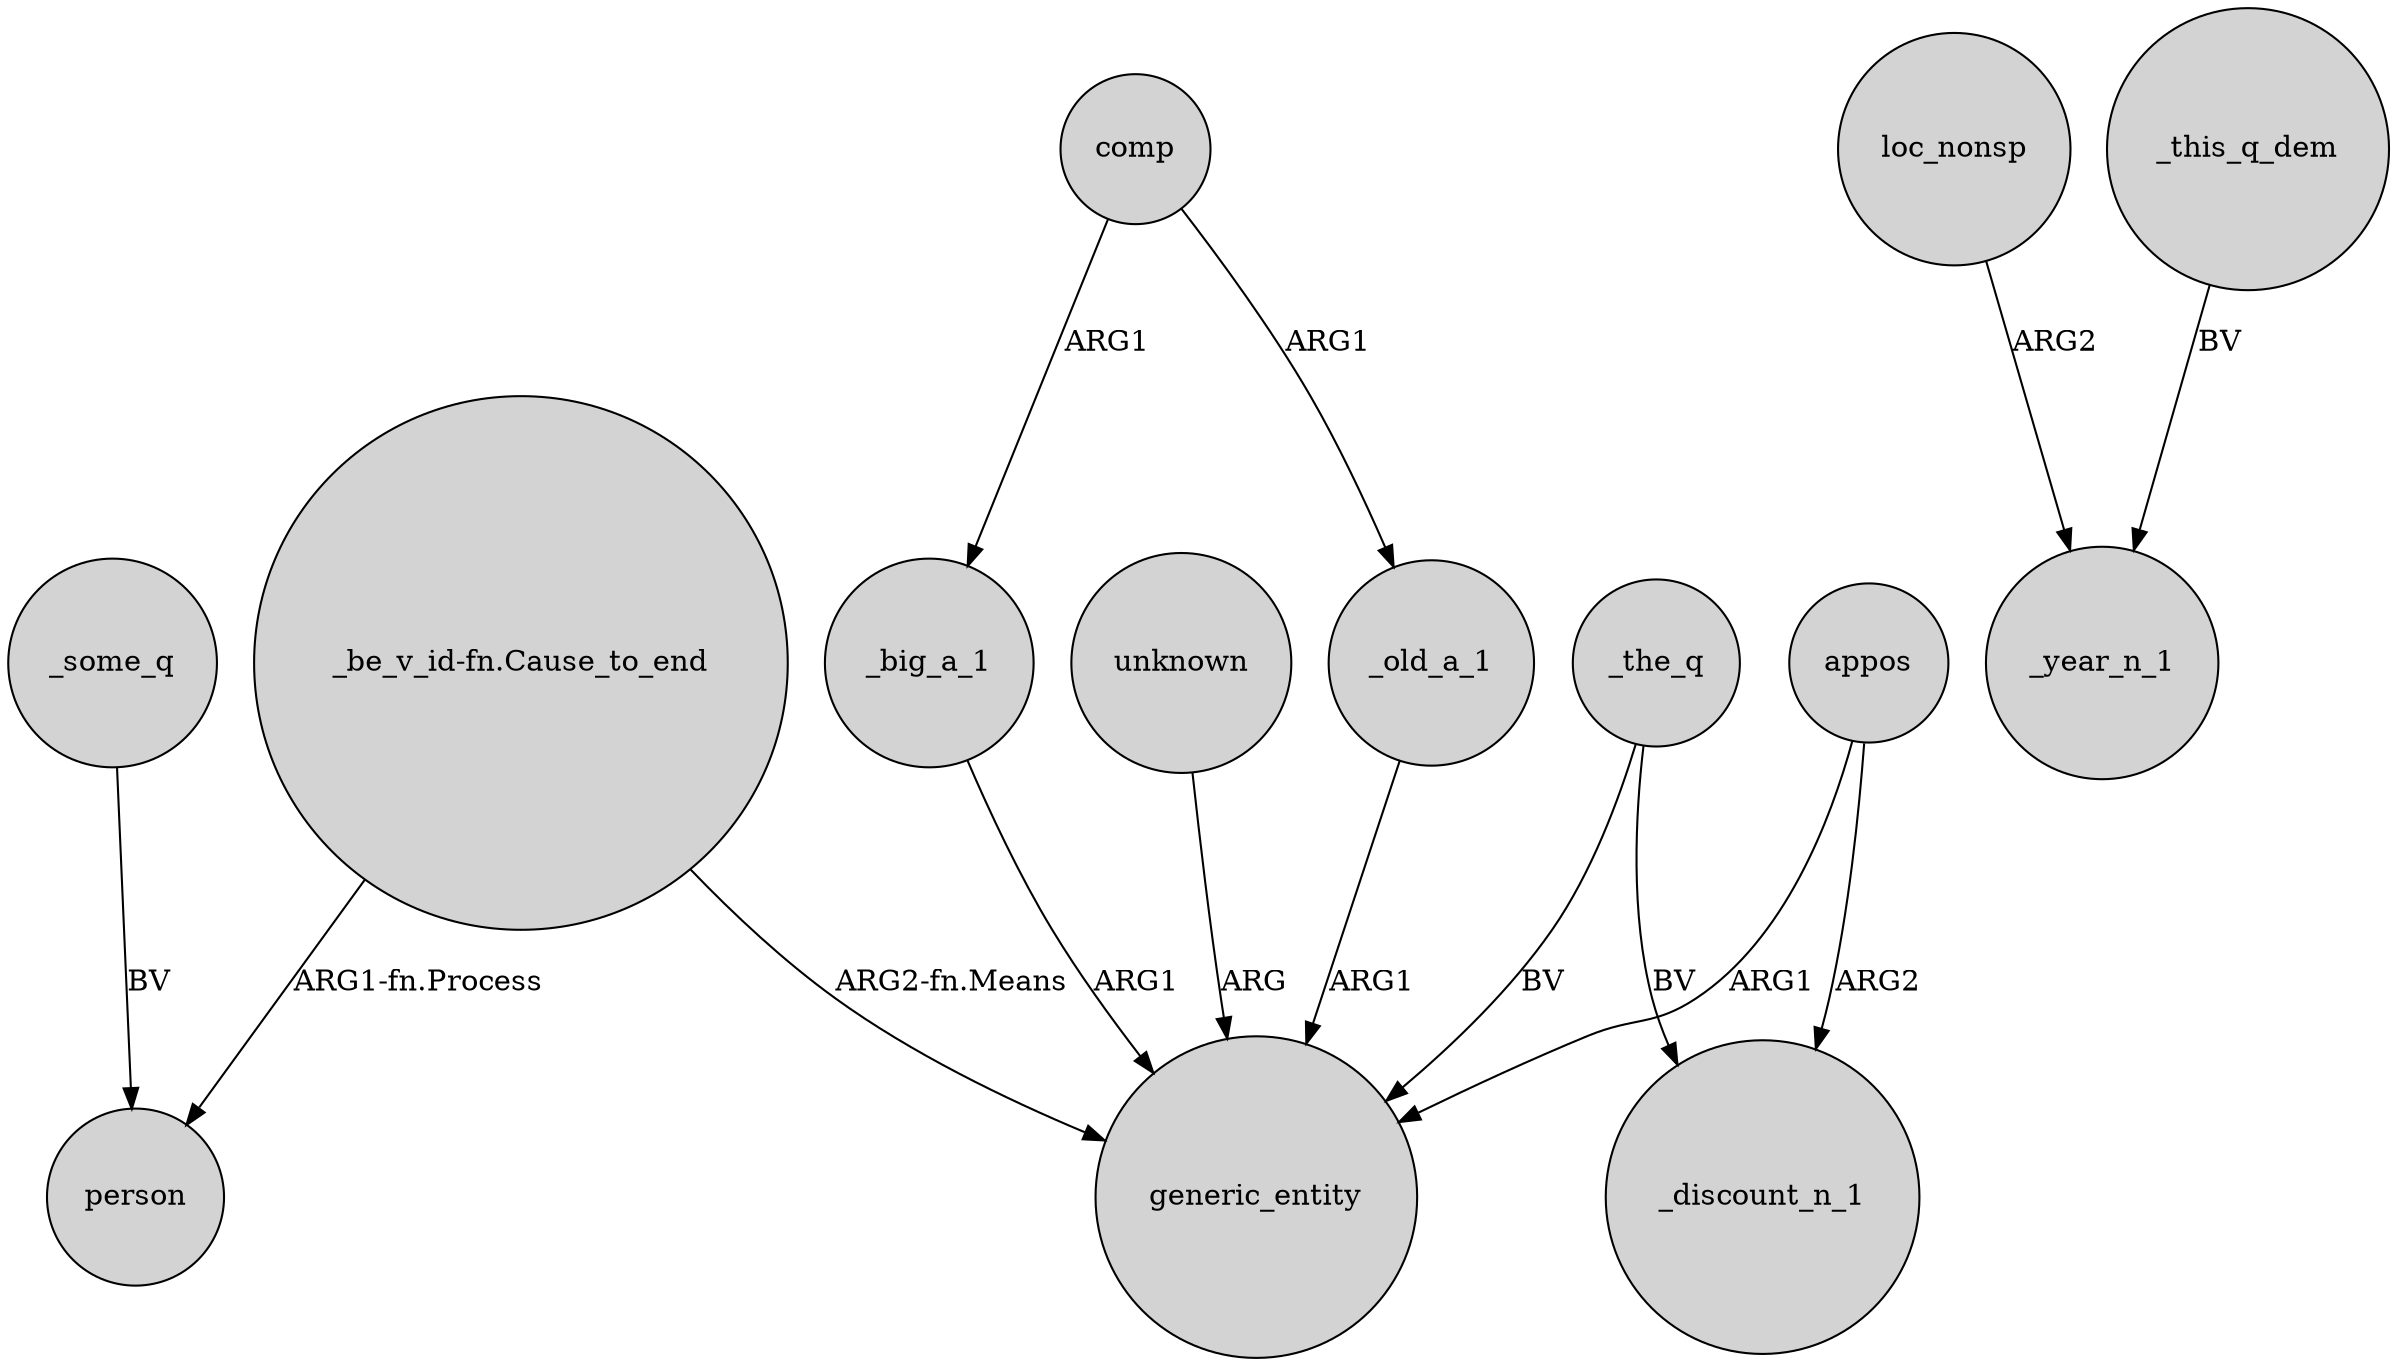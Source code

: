 digraph {
	node [shape=circle style=filled]
	_some_q -> person [label=BV]
	_the_q -> _discount_n_1 [label=BV]
	"_be_v_id-fn.Cause_to_end" -> person [label="ARG1-fn.Process"]
	comp -> _old_a_1 [label=ARG1]
	unknown -> generic_entity [label=ARG]
	comp -> _big_a_1 [label=ARG1]
	"_be_v_id-fn.Cause_to_end" -> generic_entity [label="ARG2-fn.Means"]
	appos -> generic_entity [label=ARG1]
	_the_q -> generic_entity [label=BV]
	_old_a_1 -> generic_entity [label=ARG1]
	loc_nonsp -> _year_n_1 [label=ARG2]
	_this_q_dem -> _year_n_1 [label=BV]
	_big_a_1 -> generic_entity [label=ARG1]
	appos -> _discount_n_1 [label=ARG2]
}
